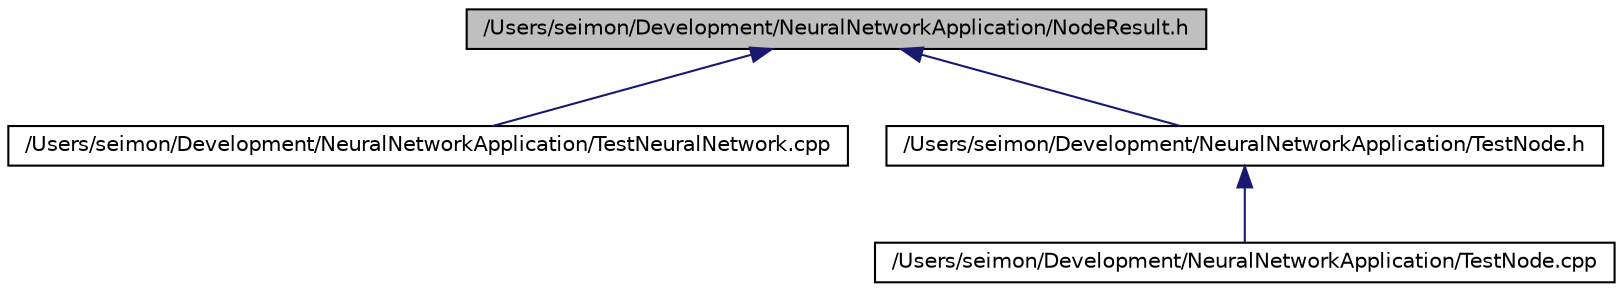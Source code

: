 digraph G
{
  edge [fontname="Helvetica",fontsize="10",labelfontname="Helvetica",labelfontsize="10"];
  node [fontname="Helvetica",fontsize="10",shape=record];
  Node1 [label="/Users/seimon/Development/NeuralNetworkApplication/NodeResult.h",height=0.2,width=0.4,color="black", fillcolor="grey75", style="filled" fontcolor="black"];
  Node1 -> Node2 [dir=back,color="midnightblue",fontsize="10",style="solid"];
  Node2 [label="/Users/seimon/Development/NeuralNetworkApplication/TestNeuralNetwork.cpp",height=0.2,width=0.4,color="black", fillcolor="white", style="filled",URL="$_test_neural_network_8cpp.html"];
  Node1 -> Node3 [dir=back,color="midnightblue",fontsize="10",style="solid"];
  Node3 [label="/Users/seimon/Development/NeuralNetworkApplication/TestNode.h",height=0.2,width=0.4,color="black", fillcolor="white", style="filled",URL="$_test_node_8h.html"];
  Node3 -> Node4 [dir=back,color="midnightblue",fontsize="10",style="solid"];
  Node4 [label="/Users/seimon/Development/NeuralNetworkApplication/TestNode.cpp",height=0.2,width=0.4,color="black", fillcolor="white", style="filled",URL="$_test_node_8cpp.html"];
}
